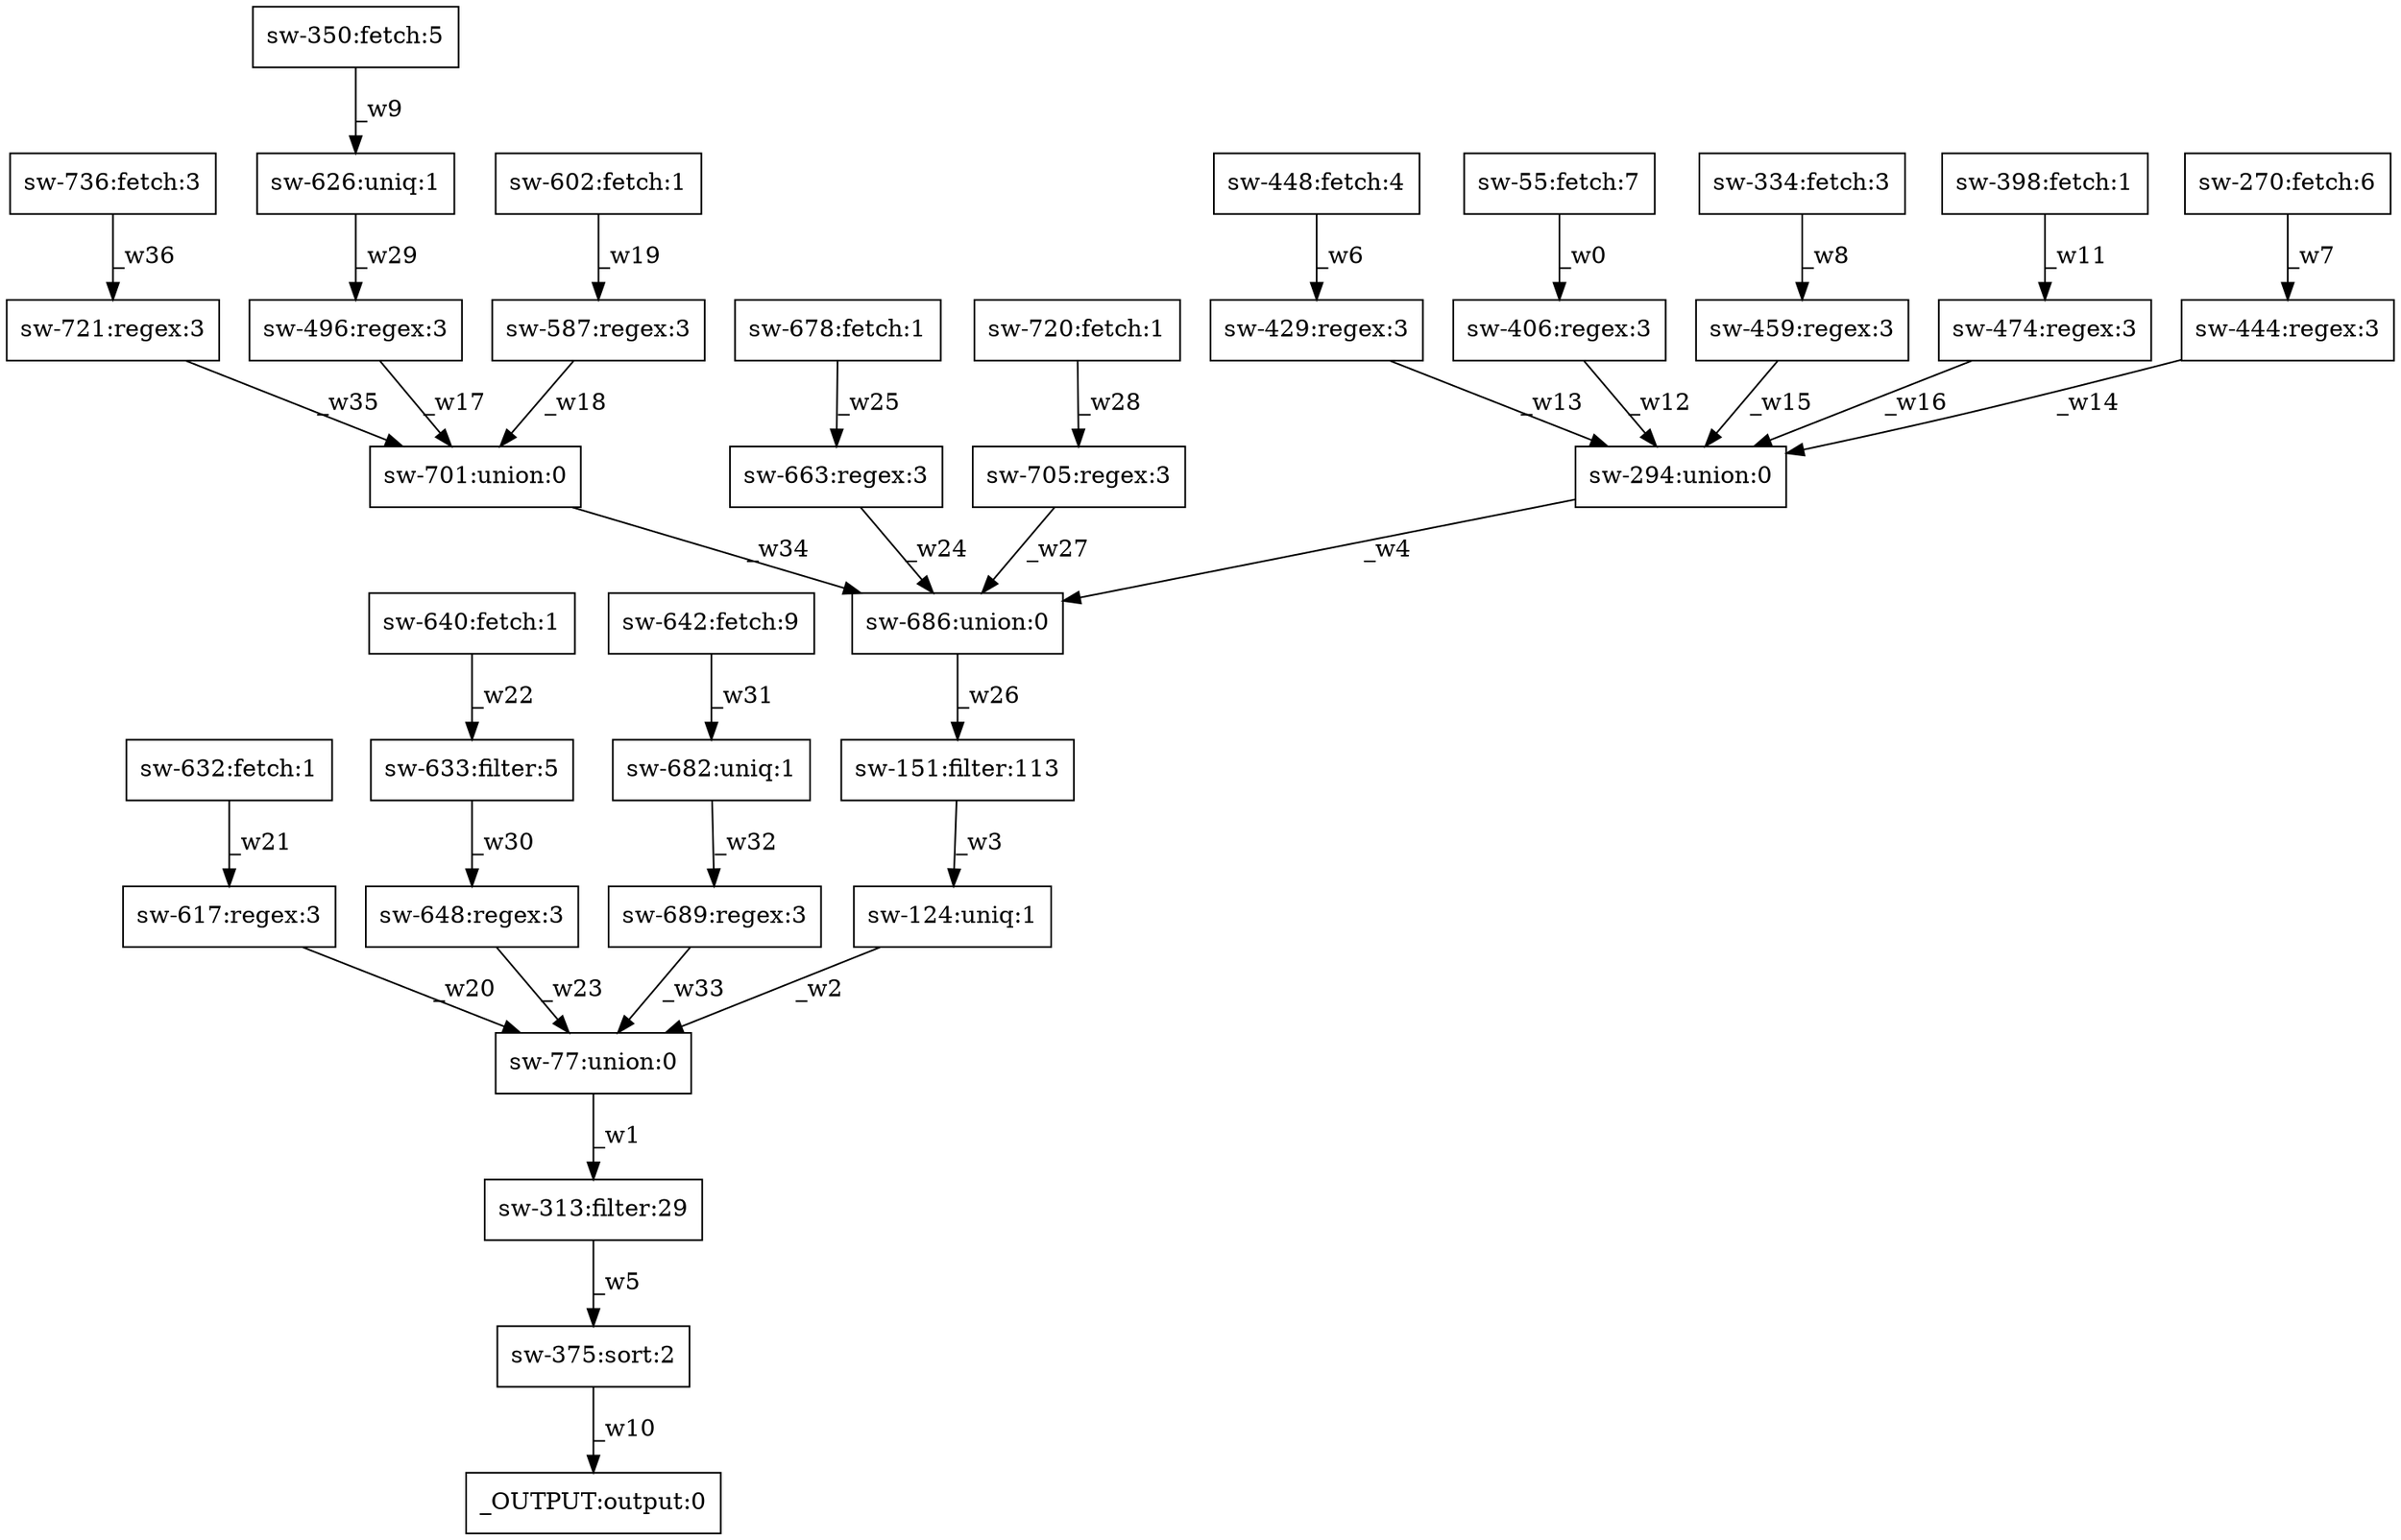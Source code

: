 digraph test1 { node [shape=box] "sw-294" [label="sw-294:union:0"];"sw-720" [label="sw-720:fetch:1"];"_OUTPUT" [label="_OUTPUT:output:0"];"sw-678" [label="sw-678:fetch:1"];"sw-429" [label="sw-429:regex:3"];"sw-701" [label="sw-701:union:0"];"sw-663" [label="sw-663:regex:3"];"sw-151" [label="sw-151:filter:113"];"sw-406" [label="sw-406:regex:3"];"sw-448" [label="sw-448:fetch:4"];"sw-375" [label="sw-375:sort:2"];"sw-459" [label="sw-459:regex:3"];"sw-721" [label="sw-721:regex:3"];"sw-705" [label="sw-705:regex:3"];"sw-350" [label="sw-350:fetch:5"];"sw-640" [label="sw-640:fetch:1"];"sw-617" [label="sw-617:regex:3"];"sw-496" [label="sw-496:regex:3"];"sw-632" [label="sw-632:fetch:1"];"sw-474" [label="sw-474:regex:3"];"sw-633" [label="sw-633:filter:5"];"sw-444" [label="sw-444:regex:3"];"sw-626" [label="sw-626:uniq:1"];"sw-648" [label="sw-648:regex:3"];"sw-682" [label="sw-682:uniq:1"];"sw-587" [label="sw-587:regex:3"];"sw-602" [label="sw-602:fetch:1"];"sw-689" [label="sw-689:regex:3"];"sw-270" [label="sw-270:fetch:6"];"sw-55" [label="sw-55:fetch:7"];"sw-124" [label="sw-124:uniq:1"];"sw-642" [label="sw-642:fetch:9"];"sw-334" [label="sw-334:fetch:3"];"sw-736" [label="sw-736:fetch:3"];"sw-398" [label="sw-398:fetch:1"];"sw-77" [label="sw-77:union:0"];"sw-686" [label="sw-686:union:0"];"sw-313" [label="sw-313:filter:29"];"sw-55" -> "sw-406" [label="_w0"];"sw-77" -> "sw-313" [label="_w1"];"sw-124" -> "sw-77" [label="_w2"];"sw-151" -> "sw-124" [label="_w3"];"sw-294" -> "sw-686" [label="_w4"];"sw-313" -> "sw-375" [label="_w5"];"sw-448" -> "sw-429" [label="_w6"];"sw-270" -> "sw-444" [label="_w7"];"sw-334" -> "sw-459" [label="_w8"];"sw-350" -> "sw-626" [label="_w9"];"sw-375" -> "_OUTPUT" [label="_w10"];"sw-398" -> "sw-474" [label="_w11"];"sw-406" -> "sw-294" [label="_w12"];"sw-429" -> "sw-294" [label="_w13"];"sw-444" -> "sw-294" [label="_w14"];"sw-459" -> "sw-294" [label="_w15"];"sw-474" -> "sw-294" [label="_w16"];"sw-496" -> "sw-701" [label="_w17"];"sw-587" -> "sw-701" [label="_w18"];"sw-602" -> "sw-587" [label="_w19"];"sw-617" -> "sw-77" [label="_w20"];"sw-632" -> "sw-617" [label="_w21"];"sw-640" -> "sw-633" [label="_w22"];"sw-648" -> "sw-77" [label="_w23"];"sw-663" -> "sw-686" [label="_w24"];"sw-678" -> "sw-663" [label="_w25"];"sw-686" -> "sw-151" [label="_w26"];"sw-705" -> "sw-686" [label="_w27"];"sw-720" -> "sw-705" [label="_w28"];"sw-626" -> "sw-496" [label="_w29"];"sw-633" -> "sw-648" [label="_w30"];"sw-642" -> "sw-682" [label="_w31"];"sw-682" -> "sw-689" [label="_w32"];"sw-689" -> "sw-77" [label="_w33"];"sw-701" -> "sw-686" [label="_w34"];"sw-721" -> "sw-701" [label="_w35"];"sw-736" -> "sw-721" [label="_w36"];}